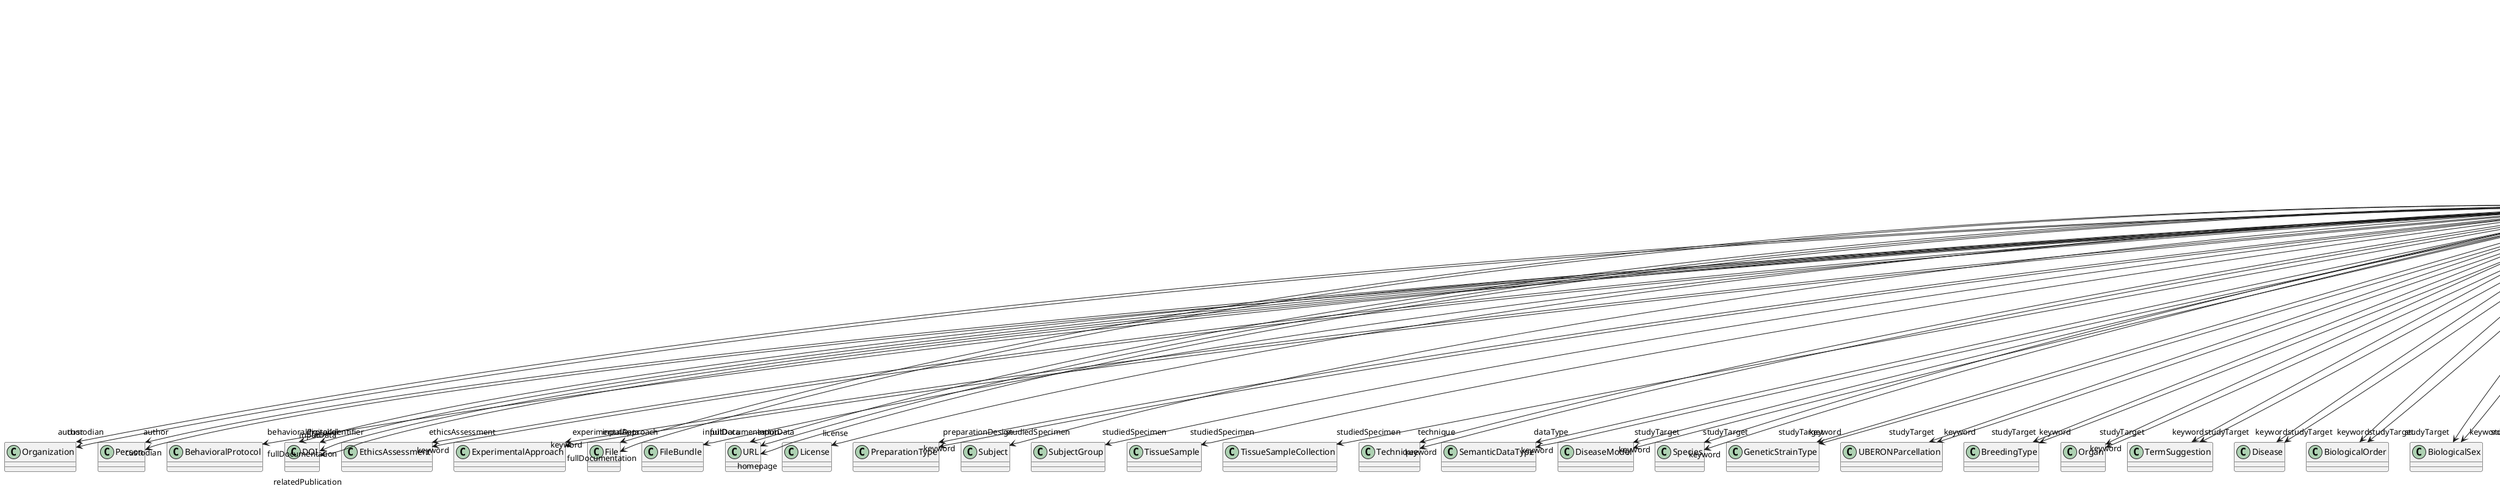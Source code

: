 @startuml
class DatasetVersion {
+author
+behavioralProtocol
+digitalIdentifier
+ethicsAssessment
+experimentalApproach
+inputData
+isAlternativeVersionOf
+isNewVersionOf
+license
+preparationDesign
+studiedSpecimen
+technique
+dataType
+studyTarget
+accessibility
+copyright
+custodian
+description
+fullDocumentation
+fullName
+funding
+homepage
+howToCite
+keyword
+otherContribution
+relatedPublication
+releaseDate
+repository
+shortName
+supportChannel
+versionIdentifier
+versionInnovation

}
DatasetVersion -d-> "author" Organization
DatasetVersion -d-> "author" Person
DatasetVersion -d-> "behavioralProtocol" BehavioralProtocol
DatasetVersion -d-> "digitalIdentifier" DOI
DatasetVersion -d-> "ethicsAssessment" EthicsAssessment
DatasetVersion -d-> "experimentalApproach" ExperimentalApproach
DatasetVersion -d-> "inputData" DOI
DatasetVersion -d-> "inputData" File
DatasetVersion -d-> "inputData" FileBundle
DatasetVersion -d-> "inputData" URL
DatasetVersion -d-> "isAlternativeVersionOf" DatasetVersion
DatasetVersion -d-> "isNewVersionOf" DatasetVersion
DatasetVersion -d-> "license" License
DatasetVersion -d-> "preparationDesign" PreparationType
DatasetVersion -d-> "studiedSpecimen" Subject
DatasetVersion -d-> "studiedSpecimen" SubjectGroup
DatasetVersion -d-> "studiedSpecimen" TissueSample
DatasetVersion -d-> "studiedSpecimen" TissueSampleCollection
DatasetVersion -d-> "technique" Technique
DatasetVersion -d-> "dataType" SemanticDataType
DatasetVersion -d-> "studyTarget" DiseaseModel
DatasetVersion -d-> "studyTarget" Species
DatasetVersion -d-> "studyTarget" GeneticStrainType
DatasetVersion -d-> "studyTarget" UBERONParcellation
DatasetVersion -d-> "studyTarget" BreedingType
DatasetVersion -d-> "studyTarget" Organ
DatasetVersion -d-> "studyTarget" TermSuggestion
DatasetVersion -d-> "studyTarget" Disease
DatasetVersion -d-> "studyTarget" BiologicalOrder
DatasetVersion -d-> "studyTarget" BiologicalSex
DatasetVersion -d-> "studyTarget" Handedness
DatasetVersion -d-> "studyTarget" MolecularEntity
DatasetVersion -d-> "studyTarget" CellType
DatasetVersion -d-> "studyTarget" SubcellularEntity
DatasetVersion -d-> "studyTarget" CellCultureType
DatasetVersion -d-> "studyTarget" ParcellationEntityVersion
DatasetVersion -d-> "studyTarget" ParcellationEntity
DatasetVersion -d-> "studyTarget" CustomAnatomicalEntity
DatasetVersion -d-> "accessibility" ProductAccessibility
DatasetVersion -d-> "copyright" Copyright
DatasetVersion -d-> "custodian" Organization
DatasetVersion -d-> "custodian" Person
DatasetVersion -d-> "fullDocumentation" DOI
DatasetVersion -d-> "fullDocumentation" File
DatasetVersion -d-> "fullDocumentation" URL
DatasetVersion -d-> "funding" Funding
DatasetVersion -d-> "homepage" URL
DatasetVersion -d-> "keyword" SoftwareApplicationCategory
DatasetVersion -d-> "keyword" AnatomicalAxesOrientation
DatasetVersion -d-> "keyword" ActionStatusType
DatasetVersion -d-> "keyword" SubjectAttribute
DatasetVersion -d-> "keyword" DiseaseModel
DatasetVersion -d-> "keyword" FileRepositoryType
DatasetVersion -d-> "keyword" TissueSampleAttribute
DatasetVersion -d-> "keyword" MeasuredQuantity
DatasetVersion -d-> "keyword" CriteriaQualityType
DatasetVersion -d-> "keyword" TissueSampleType
DatasetVersion -d-> "keyword" EthicsAssessment
DatasetVersion -d-> "keyword" Species
DatasetVersion -d-> "keyword" ExperimentalApproach
DatasetVersion -d-> "keyword" DataType
DatasetVersion -d-> "keyword" GeneticStrainType
DatasetVersion -d-> "keyword" Laterality
DatasetVersion -d-> "keyword" OperatingSystem
DatasetVersion -d-> "keyword" ModelAbstractionLevel
DatasetVersion -d-> "keyword" UnitOfMeasurement
DatasetVersion -d-> "keyword" CranialWindowType
DatasetVersion -d-> "keyword" ContributionType
DatasetVersion -d-> "keyword" StimulusType
DatasetVersion -d-> "keyword" SemanticDataType
DatasetVersion -d-> "keyword" UBERONParcellation
DatasetVersion -d-> "keyword" FileUsageRole
DatasetVersion -d-> "keyword" StimulationApproach
DatasetVersion -d-> "keyword" AtlasType
DatasetVersion -d-> "keyword" BreedingType
DatasetVersion -d-> "keyword" ModelScope
DatasetVersion -d-> "keyword" AnnotationType
DatasetVersion -d-> "keyword" Organ
DatasetVersion -d-> "keyword" Service
DatasetVersion -d-> "keyword" TermSuggestion
DatasetVersion -d-> "keyword" Language
DatasetVersion -d-> "keyword" DeviceType
DatasetVersion -d-> "keyword" ProgrammingLanguage
DatasetVersion -d-> "keyword" Disease
DatasetVersion -d-> "keyword" QualitativeOverlap
DatasetVersion -d-> "keyword" PatchClampVariation
DatasetVersion -d-> "keyword" BiologicalOrder
DatasetVersion -d-> "keyword" BiologicalSex
DatasetVersion -d-> "keyword" Handedness
DatasetVersion -d-> "keyword" AgeCategory
DatasetVersion -d-> "keyword" MolecularEntity
DatasetVersion -d-> "keyword" TypeOfUncertainty
DatasetVersion -d-> "keyword" SoftwareFeature
DatasetVersion -d-> "keyword" FileBundleGrouping
DatasetVersion -d-> "keyword" Technique
DatasetVersion -d-> "keyword" MetaDataModelType
DatasetVersion -d-> "keyword" CellType
DatasetVersion -d-> "keyword" SubcellularEntity
DatasetVersion -d-> "keyword" ProductAccessibility
DatasetVersion -d-> "keyword" Terminology
DatasetVersion -d-> "keyword" PreparationType
DatasetVersion -d-> "keyword" OperatingDevice
DatasetVersion -d-> "keyword" AnatomicalPlane
DatasetVersion -d-> "keyword" CellCultureType
DatasetVersion -d-> "otherContribution" Contribution
DatasetVersion -d-> "relatedPublication" DOI
DatasetVersion -d-> "relatedPublication" ISBN
DatasetVersion -d-> "relatedPublication" HANDLE
DatasetVersion -d-> "repository" FileRepository

@enduml